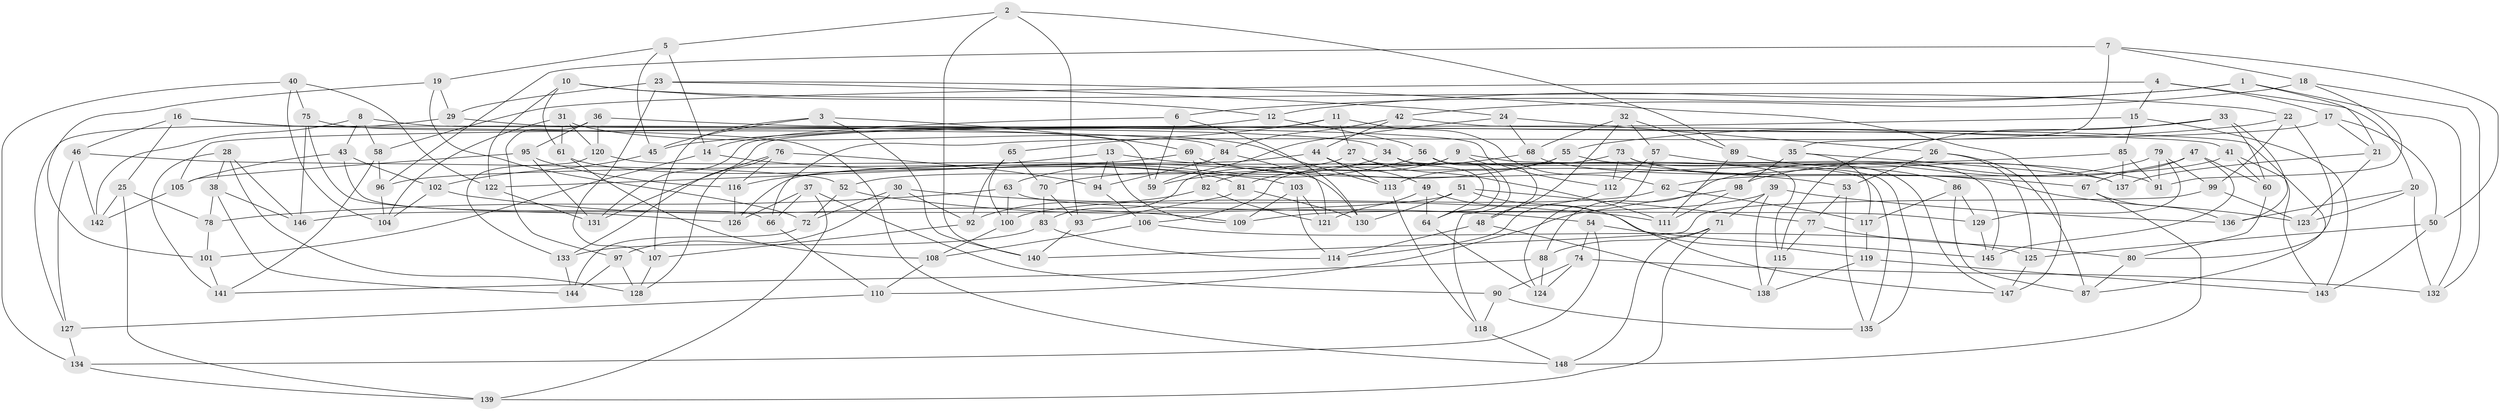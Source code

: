 // coarse degree distribution, {6: 0.17391304347826086, 10: 0.06521739130434782, 8: 0.2391304347826087, 9: 0.10869565217391304, 7: 0.2608695652173913, 5: 0.06521739130434782, 4: 0.06521739130434782, 2: 0.021739130434782608}
// Generated by graph-tools (version 1.1) at 2025/38/03/04/25 23:38:09]
// undirected, 148 vertices, 296 edges
graph export_dot {
  node [color=gray90,style=filled];
  1;
  2;
  3;
  4;
  5;
  6;
  7;
  8;
  9;
  10;
  11;
  12;
  13;
  14;
  15;
  16;
  17;
  18;
  19;
  20;
  21;
  22;
  23;
  24;
  25;
  26;
  27;
  28;
  29;
  30;
  31;
  32;
  33;
  34;
  35;
  36;
  37;
  38;
  39;
  40;
  41;
  42;
  43;
  44;
  45;
  46;
  47;
  48;
  49;
  50;
  51;
  52;
  53;
  54;
  55;
  56;
  57;
  58;
  59;
  60;
  61;
  62;
  63;
  64;
  65;
  66;
  67;
  68;
  69;
  70;
  71;
  72;
  73;
  74;
  75;
  76;
  77;
  78;
  79;
  80;
  81;
  82;
  83;
  84;
  85;
  86;
  87;
  88;
  89;
  90;
  91;
  92;
  93;
  94;
  95;
  96;
  97;
  98;
  99;
  100;
  101;
  102;
  103;
  104;
  105;
  106;
  107;
  108;
  109;
  110;
  111;
  112;
  113;
  114;
  115;
  116;
  117;
  118;
  119;
  120;
  121;
  122;
  123;
  124;
  125;
  126;
  127;
  128;
  129;
  130;
  131;
  132;
  133;
  134;
  135;
  136;
  137;
  138;
  139;
  140;
  141;
  142;
  143;
  144;
  145;
  146;
  147;
  148;
  1 -- 12;
  1 -- 21;
  1 -- 132;
  1 -- 6;
  2 -- 5;
  2 -- 93;
  2 -- 140;
  2 -- 89;
  3 -- 107;
  3 -- 69;
  3 -- 45;
  3 -- 140;
  4 -- 15;
  4 -- 58;
  4 -- 20;
  4 -- 17;
  5 -- 14;
  5 -- 45;
  5 -- 19;
  6 -- 14;
  6 -- 59;
  6 -- 130;
  7 -- 50;
  7 -- 96;
  7 -- 18;
  7 -- 35;
  8 -- 58;
  8 -- 43;
  8 -- 112;
  8 -- 142;
  9 -- 48;
  9 -- 135;
  9 -- 83;
  9 -- 81;
  10 -- 12;
  10 -- 122;
  10 -- 22;
  10 -- 61;
  11 -- 27;
  11 -- 62;
  11 -- 133;
  11 -- 65;
  12 -- 56;
  12 -- 131;
  13 -- 94;
  13 -- 109;
  13 -- 116;
  13 -- 53;
  14 -- 101;
  14 -- 103;
  15 -- 143;
  15 -- 105;
  15 -- 85;
  16 -- 46;
  16 -- 25;
  16 -- 59;
  16 -- 148;
  17 -- 21;
  17 -- 50;
  17 -- 66;
  18 -- 132;
  18 -- 91;
  18 -- 42;
  19 -- 72;
  19 -- 29;
  19 -- 101;
  20 -- 136;
  20 -- 132;
  20 -- 123;
  21 -- 137;
  21 -- 123;
  22 -- 55;
  22 -- 99;
  22 -- 80;
  23 -- 107;
  23 -- 24;
  23 -- 147;
  23 -- 29;
  24 -- 68;
  24 -- 59;
  24 -- 26;
  25 -- 139;
  25 -- 142;
  25 -- 78;
  26 -- 125;
  26 -- 53;
  26 -- 87;
  27 -- 111;
  27 -- 64;
  27 -- 52;
  28 -- 128;
  28 -- 38;
  28 -- 141;
  28 -- 146;
  29 -- 34;
  29 -- 127;
  30 -- 111;
  30 -- 97;
  30 -- 72;
  30 -- 92;
  31 -- 113;
  31 -- 61;
  31 -- 120;
  31 -- 104;
  32 -- 89;
  32 -- 68;
  32 -- 57;
  32 -- 48;
  33 -- 115;
  33 -- 45;
  33 -- 136;
  33 -- 60;
  34 -- 64;
  34 -- 115;
  34 -- 63;
  35 -- 117;
  35 -- 137;
  35 -- 98;
  36 -- 97;
  36 -- 95;
  36 -- 41;
  36 -- 120;
  37 -- 126;
  37 -- 90;
  37 -- 139;
  37 -- 66;
  38 -- 146;
  38 -- 144;
  38 -- 78;
  39 -- 109;
  39 -- 71;
  39 -- 136;
  39 -- 138;
  40 -- 134;
  40 -- 122;
  40 -- 104;
  40 -- 75;
  41 -- 62;
  41 -- 60;
  41 -- 143;
  42 -- 44;
  42 -- 84;
  42 -- 87;
  43 -- 102;
  43 -- 66;
  43 -- 105;
  44 -- 126;
  44 -- 113;
  44 -- 49;
  45 -- 102;
  46 -- 127;
  46 -- 52;
  46 -- 142;
  47 -- 98;
  47 -- 67;
  47 -- 145;
  47 -- 60;
  48 -- 114;
  48 -- 138;
  49 -- 119;
  49 -- 64;
  49 -- 121;
  50 -- 125;
  50 -- 143;
  51 -- 147;
  51 -- 130;
  51 -- 77;
  51 -- 146;
  52 -- 54;
  52 -- 72;
  53 -- 135;
  53 -- 77;
  54 -- 134;
  54 -- 145;
  54 -- 74;
  55 -- 113;
  55 -- 59;
  55 -- 67;
  56 -- 135;
  56 -- 70;
  56 -- 118;
  57 -- 124;
  57 -- 112;
  57 -- 145;
  58 -- 96;
  58 -- 141;
  60 -- 80;
  61 -- 108;
  61 -- 81;
  62 -- 100;
  62 -- 117;
  63 -- 78;
  63 -- 129;
  63 -- 100;
  64 -- 124;
  65 -- 100;
  65 -- 92;
  65 -- 70;
  66 -- 110;
  67 -- 148;
  67 -- 136;
  68 -- 82;
  68 -- 123;
  69 -- 122;
  69 -- 82;
  69 -- 91;
  70 -- 93;
  70 -- 83;
  71 -- 139;
  71 -- 88;
  71 -- 148;
  72 -- 144;
  73 -- 147;
  73 -- 112;
  73 -- 86;
  73 -- 106;
  74 -- 124;
  74 -- 132;
  74 -- 90;
  75 -- 146;
  75 -- 84;
  75 -- 126;
  76 -- 131;
  76 -- 116;
  76 -- 94;
  76 -- 128;
  77 -- 115;
  77 -- 80;
  78 -- 101;
  79 -- 91;
  79 -- 99;
  79 -- 88;
  79 -- 129;
  80 -- 87;
  81 -- 93;
  81 -- 130;
  82 -- 121;
  82 -- 92;
  83 -- 114;
  83 -- 133;
  84 -- 121;
  84 -- 94;
  85 -- 96;
  85 -- 91;
  85 -- 137;
  86 -- 87;
  86 -- 117;
  86 -- 129;
  88 -- 124;
  88 -- 141;
  89 -- 111;
  89 -- 137;
  90 -- 135;
  90 -- 118;
  92 -- 107;
  93 -- 140;
  94 -- 106;
  95 -- 105;
  95 -- 116;
  95 -- 131;
  96 -- 104;
  97 -- 128;
  97 -- 144;
  98 -- 111;
  98 -- 110;
  99 -- 140;
  99 -- 123;
  100 -- 108;
  101 -- 141;
  102 -- 104;
  102 -- 109;
  103 -- 109;
  103 -- 114;
  103 -- 121;
  105 -- 142;
  106 -- 108;
  106 -- 125;
  107 -- 128;
  108 -- 110;
  110 -- 127;
  112 -- 114;
  113 -- 118;
  115 -- 138;
  116 -- 126;
  117 -- 119;
  118 -- 148;
  119 -- 143;
  119 -- 138;
  120 -- 133;
  120 -- 130;
  122 -- 131;
  125 -- 147;
  127 -- 134;
  129 -- 145;
  133 -- 144;
  134 -- 139;
}
